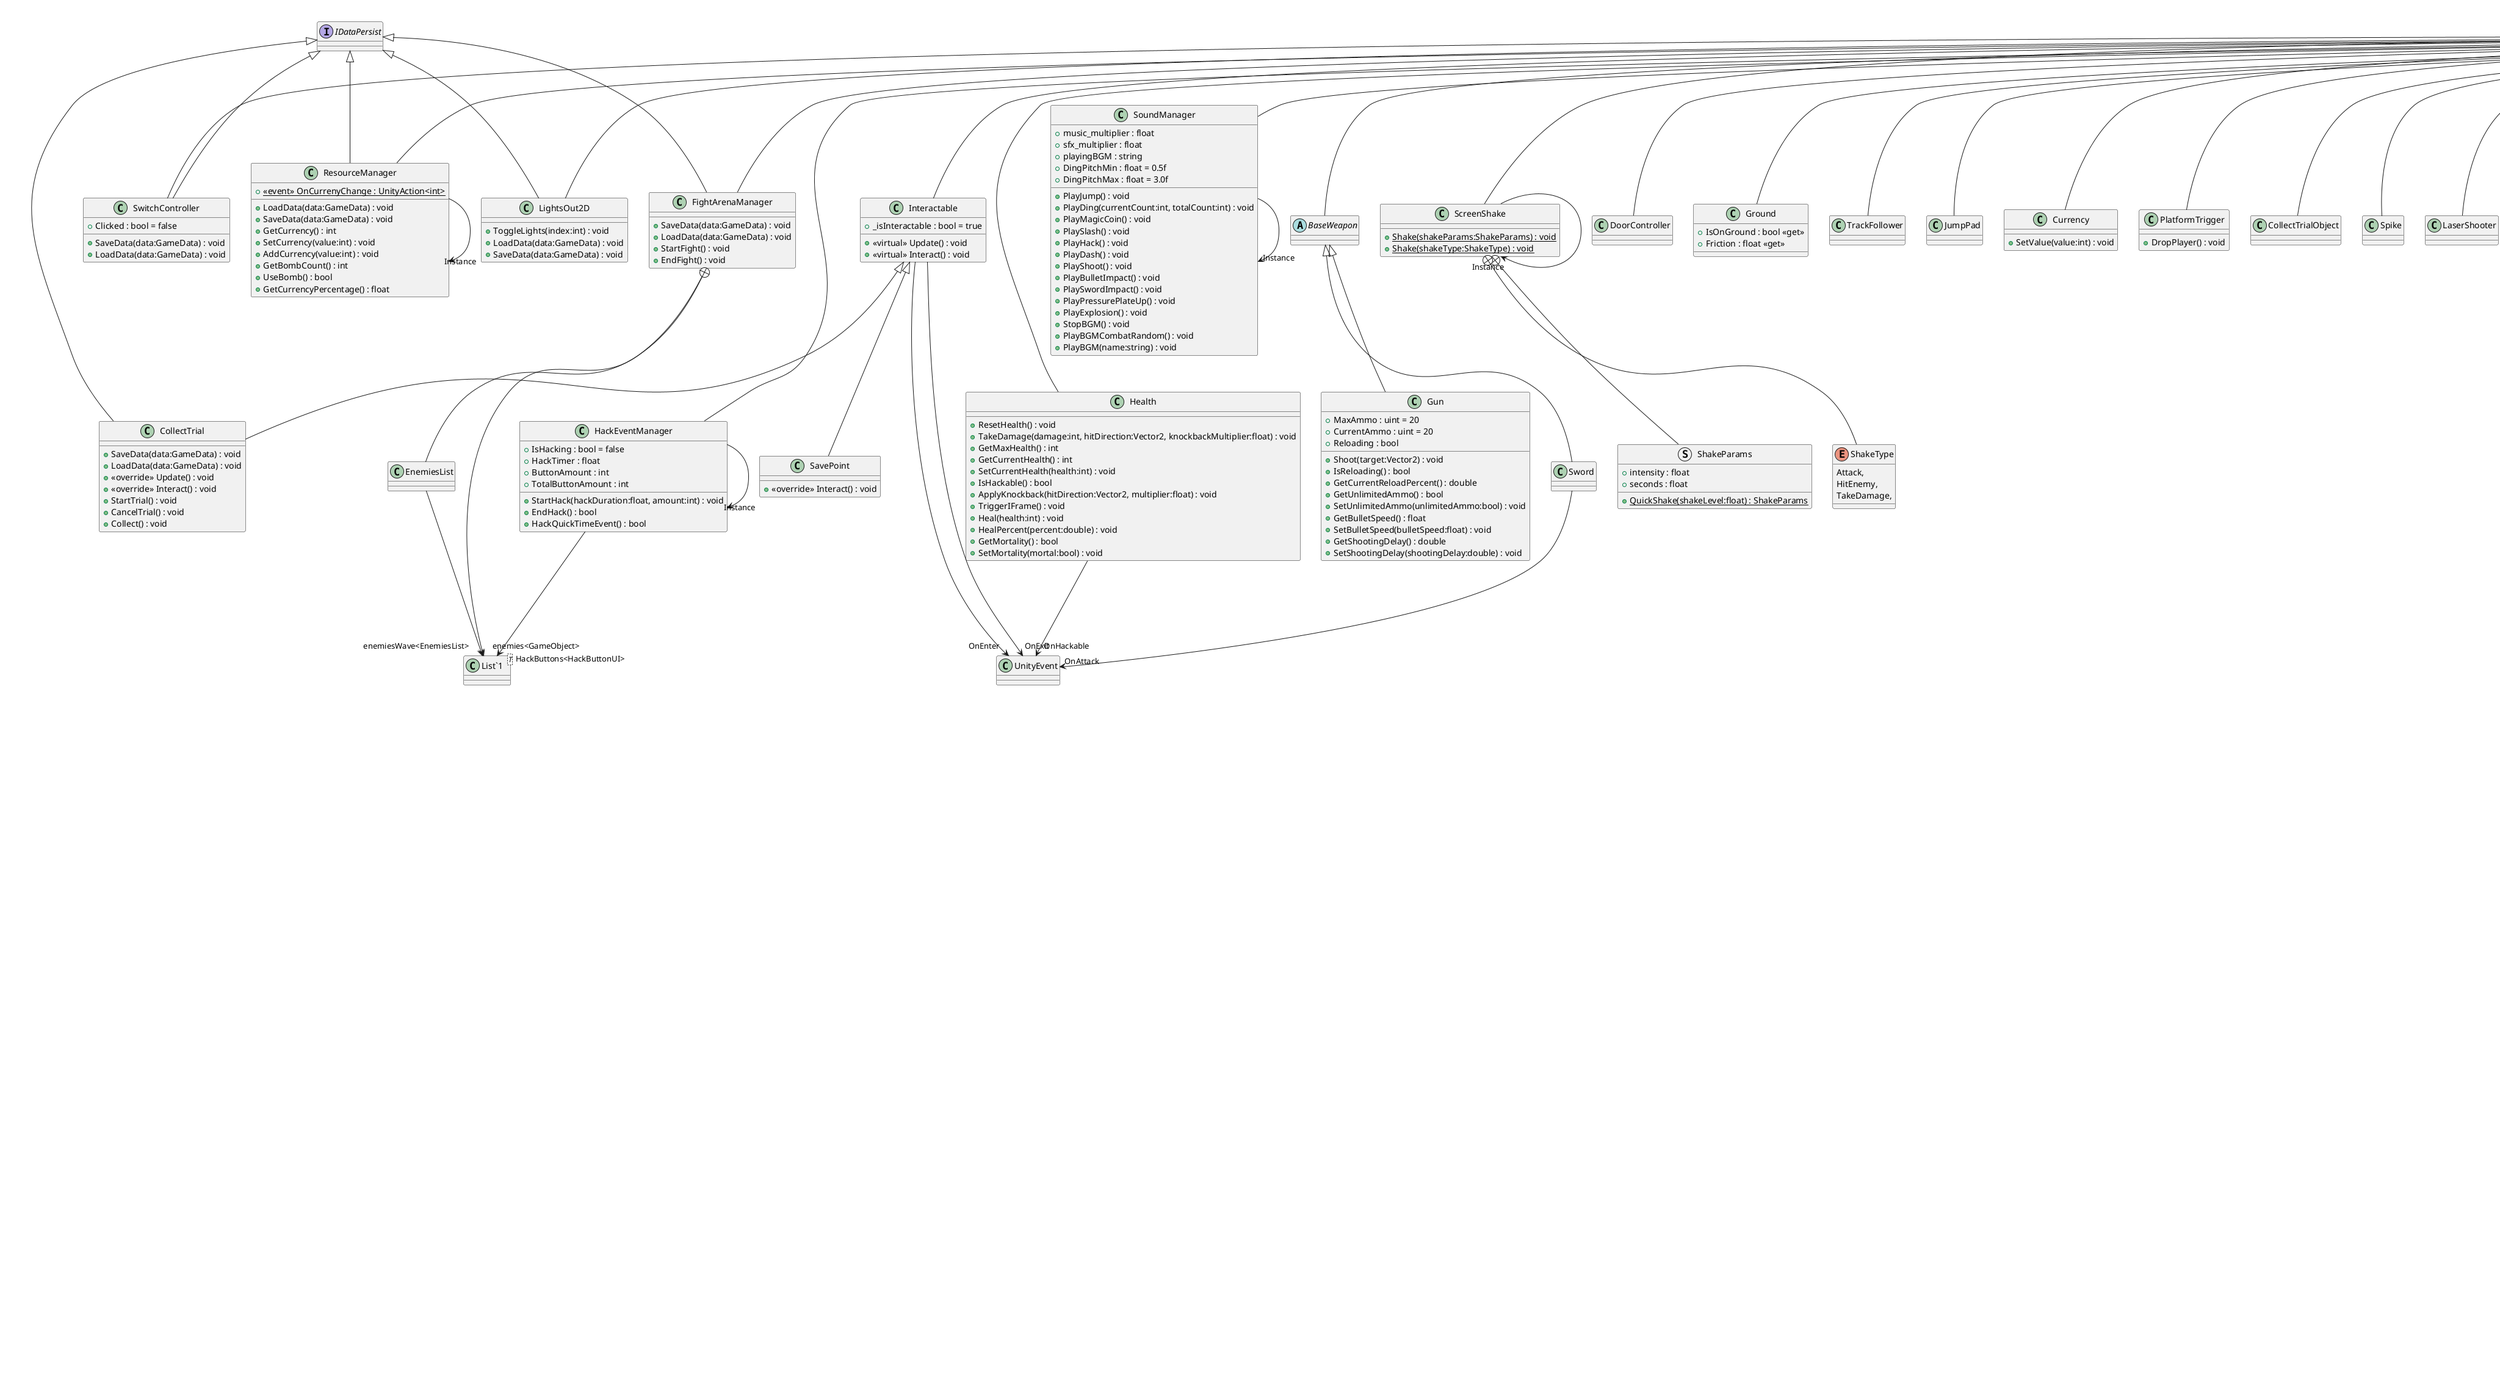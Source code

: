 @startuml
class MapTransition {
    + {static} FindDestinationPosition(fromScene:string, toScene:string, distanceFromSpawn:float) : Vector2
}
enum Direction {
    None,
    Left,
    Right,
    Up,
    Down,
}
MonoBehaviour <|-- MapTransition
MapTransition +-- Direction
class FieldOfView {
    + radius : float
    + spanAngle : float
    + CanSeePlayer : bool <<get>>
    + FieldOfViewCheck() : bool
}
MonoBehaviour <|-- FieldOfView
FieldOfView --> "facingDir" Vector2
FieldOfView --> "targetMask" LayerMask
FieldOfView --> "obstructionMask" LayerMask
class FightArenaManager {
    + SaveData(data:GameData) : void
    + LoadData(data:GameData) : void
    + StartFight() : void
    + EndFight() : void
}
class EnemiesList {
}
class "List`1"<T> {
}
MonoBehaviour <|-- FightArenaManager
IDataPersist <|-- FightArenaManager
FightArenaManager o-> "enemiesWave<EnemiesList>" "List`1"
FightArenaManager +-- EnemiesList
EnemiesList --> "enemies<GameObject>" "List`1"
class PlayerManager {
    + {static}  <<event>> OnPlayerChanged : UnityAction<GameObject> 
    + {static}  <<event>> OnPlayerDied : UnityAction 
    + Die() : void
    + Respawn() : void
    + {static} FindActivePlayer() : GameObject
    + {static} DestroyOtherActivePlayers() : void
    + {static} SetRespawnScene(sceneName:string) : void
}
MonoBehaviour <|-- PlayerManager
PlayerManager --> "Instance" PlayerManager
PlayerManager --> "Player" GameObject
class PauseMenu {
    + {static} GameIsPaused : bool = false
    + Resume() : void
    + Restart() : void
    + Setting() : void
    + Quit() : void
}
MonoBehaviour <|-- PauseMenu
PauseMenu --> "pauseMenuUI" GameObject
class HackEventManager {
    + IsHacking : bool = false
    + HackTimer : float
    + ButtonAmount : int
    + TotalButtonAmount : int
    + StartHack(hackDuration:float, amount:int) : void
    + EndHack() : bool
    + HackQuickTimeEvent() : bool
}
class "List`1"<T> {
}
MonoBehaviour <|-- HackEventManager
HackEventManager --> "Instance" HackEventManager
HackEventManager --> "HackButtons<HackButtonUI>" "List`1"
class Sound {
    + name : string
    + volume : float
    + pitch : float
}
Sound --> "clip" AudioClip
Sound --> "source" AudioSource
class CameraManager {
}
MonoBehaviour <|-- CameraManager
CameraManager --> "Instance" CameraManager
class SaveManager {
    +  <<event>> InitialLoaded : Action? 
    + SaveData() : void
    + LoadData() : void
    + NewGame() : void
    + PersistSave() : void
    + LoadSave() : void
    + DeleteSave() : void
    + ListSave() : IEnumerable<string>
}
MonoBehaviour <|-- SaveManager
SaveManager --> "Instance" SaveManager
class ResourceManager {
    + {static}  <<event>> OnCurrenyChange : UnityAction<int> 
    + LoadData(data:GameData) : void
    + SaveData(data:GameData) : void
    + GetCurrency() : int
    + SetCurrency(value:int) : void
    + AddCurrency(value:int) : void
    + GetBombCount() : int
    + UseBomb() : bool
    + GetCurrencyPercentage() : float
}
MonoBehaviour <|-- ResourceManager
IDataPersist <|-- ResourceManager
ResourceManager --> "Instance" ResourceManager
class SoundManager {
    + music_multiplier : float
    + sfx_multiplier : float
    + playingBGM : string
    + DingPitchMin : float = 0.5f
    + DingPitchMax : float = 3.0f
    + PlayJump() : void
    + PlayDing(currentCount:int, totalCount:int) : void
    + PlayMagicCoin() : void
    + PlaySlash() : void
    + PlayHack() : void
    + PlayDash() : void
    + PlayShoot() : void
    + PlayBulletImpact() : void
    + PlaySwordImpact() : void
    + PlayPressurePlateUp() : void
    + PlayExplosion() : void
    + StopBGM() : void
    + PlayBGMCombatRandom() : void
    + PlayBGM(name:string) : void
}
MonoBehaviour <|-- SoundManager
SoundManager --> "Instance" SoundManager
class MapManager {
    + IsChangingScene : bool
    + FromScene : string
    + ToScene : string
    + DistanceFromSpawn : float
    + CanChangeScene : bool <<get>>
    + ChangeScene(fromSceneName:string, toSceneName:string, direction:Direction, distanceFromSpawn:float) : void
    + GetMapChangeCooldown() : float
}
MonoBehaviour <|-- MapManager
MapManager --> "Instance" MapManager
MapManager --> "Direction" Direction
class PlayerController {
    + GetHorizontalMovement() : float
    + GetVerticalMovement() : float
    + IsJumpPressed() : bool
    + IsJumpHeld() : bool
    + IsDashPressed() : bool
    + GetAttackDirection() : Vector2?
    + GetContinuedAttackDirection() : Vector2?
    + IsReloadPressed() : bool
    + IsSwapWeaponPressed() : bool
    + GetHackInput() : Vector2?
}
ScriptableObject <|-- PlayerController
InputController <|-- PlayerController
interface InputController {
}
class AIController {
    + <<virtual>> GetHorizontalMovement() : float
    + <<virtual>> GetVerticalMovement() : float
    + <<virtual>> IsJumpPressed() : bool
    + <<virtual>> IsJumpHeld() : bool
    + <<virtual>> GetAttackDirection() : Vector2?
    + <<virtual>> GetContinuedAttackDirection() : Vector2?
    + <<virtual>> IsReloadPressed() : bool
    + <<virtual>> IsDashPressed() : bool
    + <<virtual>> IsSwapWeaponPressed() : bool
    + <<virtual>> GetHackInput() : Vector2?
}
MonoBehaviour <|-- AIController
InputController <|-- AIController
class Controller {
}
MonoBehaviour <|-- Controller
Controller --> "Input" InputController
class DoorController {
}
MonoBehaviour <|-- DoorController
class SwitchController {
    + Clicked : bool = false
    + SaveData(data:GameData) : void
    + LoadData(data:GameData) : void
}
MonoBehaviour <|-- SwitchController
IDataPersist <|-- SwitchController
interface IDataPersist {
}
class FileSaver {
    + FileSaver(serializer:ISerializer, path:string, fileExt:string)
    + PersistSave(data:GameData, name:string, overwrite:bool) : void
    + LoadSave(name:string) : GameData
    + DeleteSave(name:string) : void
    + ListSaves() : System.Collections.Generic.IEnumerable<string>
}
ISaver <|-- FileSaver
interface ISerializer {
}
interface ISaver {
}
class JsonSerializer {
    + JsonSerializer(pretty:bool)
    + Serialize(writer:Stream, obj:T) : void
    + Deserialize(reader:Stream) : T
    + {static} SerializeString(data:string) : string
}
ISerializer <|-- JsonSerializer
class GameData {
    + name : string
    + currentScene : string
    + currency : int
}
class "SerializedDictionary`2"<T1,T2> {
}
GameData o-> "switches<string,bool>" "SerializedDictionary`2"
GameData o-> "fightArenas<string,bool>" "SerializedDictionary`2"
GameData o-> "collectTrials<string,bool>" "SerializedDictionary`2"
GameData o-> "puzzles<string,bool>" "SerializedDictionary`2"
class Ground {
    + IsOnGround : bool <<get>>
    + Friction : float <<get>>
}
MonoBehaviour <|-- Ground
class TrackFollower {
}
MonoBehaviour <|-- TrackFollower
class Interactable {
    + _isInteractable : bool = true
    + <<virtual>> Update() : void
    + <<virtual>> Interact() : void
}
MonoBehaviour <|-- Interactable
Interactable --> "OnEnter" UnityEvent
Interactable --> "OnExit" UnityEvent
class JumpPad {
}
MonoBehaviour <|-- JumpPad
class Currency {
    + SetValue(value:int) : void
}
MonoBehaviour <|-- Currency
class PlatformTrigger {
    + DropPlayer() : void
}
MonoBehaviour <|-- PlatformTrigger
class DropItem {
    + ValuePerCurrency : int
    + CurrencyAmount : int
    + velocity : float
    + DropCurrency() : void
}
MonoBehaviour <|-- DropItem
DropItem --> "CurrencyPrefab" GameObject
class CollectTrialObject {
}
MonoBehaviour <|-- CollectTrialObject
class Spike {
}
MonoBehaviour <|-- Spike
class SavePoint {
    + <<override>> Interact() : void
}
Interactable <|-- SavePoint
class LaserShooter {
}
MonoBehaviour <|-- LaserShooter
class CollectTrial {
    + SaveData(data:GameData) : void
    + LoadData(data:GameData) : void
    + <<override>> Update() : void
    + <<override>> Interact() : void
    + StartTrial() : void
    + CancelTrial() : void
    + Collect() : void
}
Interactable <|-- CollectTrial
IDataPersist <|-- CollectTrial
class CollsionDamage {
}
MonoBehaviour <|-- CollsionDamage
class Jump {
    + GetMaxAirJump() : int
}
MonoBehaviour <|-- Jump
class Hack {
}
MonoBehaviour <|-- Hack
class Move {
    + _hasDash : bool = true
    + SetFollowMovement(followMovement:bool) : void
}
MonoBehaviour <|-- Move
class Slash {
}
MonoBehaviour <|-- Slash
class ScreenShake {
    + {static} Shake(shakeParams:ShakeParams) : void
    + {static} Shake(shakeType:ShakeType) : void
}
struct ShakeParams {
    + intensity : float
    + seconds : float
    + {static} QuickShake(shakeLevel:float) : ShakeParams
}
enum ShakeType {
    Attack,
    HitEnemy,
    TakeDamage,
}
MonoBehaviour <|-- ScreenShake
ScreenShake --> "Instance" ScreenShake
ScreenShake +-- ShakeParams
ScreenShake +-- ShakeType
class Parallax {
}
MonoBehaviour <|-- Parallax
Parallax --> "factor" Vector2
class Hack {
}
MonoBehaviour <|-- Hack
class Bullet {
    + Fire(velocity:Vector2, knockbackMultiplier:float) : void
}
BaseProjectile <|-- Bullet
class Gun {
    + MaxAmmo : uint = 20
    + CurrentAmmo : uint = 20
    + Reloading : bool
    + Shoot(target:Vector2) : void
    + IsReloading() : bool
    + GetCurrentReloadPercent() : double
    + GetUnlimitedAmmo() : bool
    + SetUnlimitedAmmo(unlimitedAmmo:bool) : void
    + GetBulletSpeed() : float
    + SetBulletSpeed(bulletSpeed:float) : void
    + GetShootingDelay() : double
    + SetShootingDelay(shootingDelay:double) : void
}
BaseWeapon <|-- Gun
class Health {
    + ResetHealth() : void
    + TakeDamage(damage:int, hitDirection:Vector2, knockbackMultiplier:float) : void
    + GetMaxHealth() : int
    + GetCurrentHealth() : int
    + SetCurrentHealth(health:int) : void
    + IsHackable() : bool
    + ApplyKnockback(hitDirection:Vector2, multiplier:float) : void
    + TriggerIFrame() : void
    + Heal(health:int) : void
    + HealPercent(percent:double) : void
    + GetMortality() : bool
    + SetMortality(mortal:bool) : void
}
MonoBehaviour <|-- Health
Health --> "OnHackable" UnityEvent
class Pulse {
}
MonoBehaviour <|-- Pulse
class WeaponManager {
    + CurrentWeapon() : BaseWeapon?
}
MonoBehaviour <|-- WeaponManager
class Sword {
}
BaseWeapon <|-- Sword
Sword --> "OnAttack" UnityEvent
class EnemyHealthBar {
}
BaseHealthBar <|-- EnemyHealthBar
class HackButtonUI {
    + Clicked : bool
    + SetButton(clicked:bool) : void
}
MonoBehaviour <|-- HackButtonUI
class EnemySkillBar {
}
MonoBehaviour <|-- EnemySkillBar
class EquipmentUIManager {
    + CheckEquipment() : void
    + Select(mono:MonoBehaviour) : void
}
MonoBehaviour <|-- EquipmentUIManager
EquipmentUIManager --> "Instance" EquipmentUIManager
class HealthBar {
}
BaseHealthBar <|-- HealthBar
class CurrencyUI {
    + UpdateUI(currency:int) : void
}
MonoBehaviour <|-- CurrencyUI
class EquipmentSlot {
    + Select() : void
    + Deselect() : void
}
MonoBehaviour <|-- EquipmentSlot
EquipmentSlot --> "selectedColor" Color
EquipmentSlot --> "notSelectedColor" Color
class MainMenu {
    + PlayGame() : void
    + LoadGame() : void
    + GoToOption() : void
    + QuitGame() : void
}
MonoBehaviour <|-- MainMenu
class VolumeSetting {
    + SetMusicVolume() : void
    + SetSFXVolume() : void
    + BackToMainMenu() : void
}
MonoBehaviour <|-- VolumeSetting
class WeaponStatusBar {
}
MonoBehaviour <|-- WeaponStatusBar
WeaponStatusBar --> "statusText" TMP_Text
WeaponStatusBar --> "statusBar" Slider
class SkillUIManager {
    + CheckSkill() : void
}
MonoBehaviour <|-- SkillUIManager
SkillUIManager --> "Instance" SkillUIManager
class SwordWielderController {
    + dashingDistance : float
    + preferredDistance : float
    + <<override>> GetHorizontalMovement() : float
    + <<override>> IsJumpPressed() : bool
    + <<override>> IsDashPressed() : bool
    + <<override>> GetAttackDirection() : Vector2?
}
enum State {
    INITAL,
    IDLE,
    NOTICED,
    ATTACKING,
}
AIController <|-- SwordWielderController
InputController <|-- SwordWielderController
SwordWielderController +-- State
class TemplateController {
    + <<override>> GetAttackDirection() : Vector2?
    + <<override>> IsReloadPressed() : bool
    + <<override>> IsJumpPressed() : bool
}
enum State {
    INITAL,
    IDLE,
    SHOOTING,
    RELOADING,
}
AIController <|-- TemplateController
InputController <|-- TemplateController
TemplateController +-- State
class SpawnerController {
}
MonoBehaviour <|-- SpawnerController
class TurretController {
    + <<override>> GetAttackDirection() : Vector2?
    + <<override>> IsReloadPressed() : bool
    + <<override>> IsJumpPressed() : bool
}
enum State {
    INITAL,
    IDLE,
    SHOOTING,
    RELOADING,
}
AIController <|-- TurretController
InputController <|-- TurretController
TurretController +-- State
class BomberController {
    + <<override>> GetHorizontalMovement() : float
    + <<override>> GetVerticalMovement() : float
    + <<override>> IsJumpPressed() : bool
}
enum State {
    INITAL,
    IDLE,
    RUNNING,
}
AIController <|-- BomberController
InputController <|-- BomberController
BomberController +-- State
class MenuBomberController {
    + <<override>> GetHorizontalMovement() : float
    + <<override>> IsJumpPressed() : bool
}
enum State {
    INITAL,
    IDLE,
}
AIController <|-- MenuBomberController
InputController <|-- MenuBomberController
MenuBomberController +-- State
class MenuDemoController {
    + <<override>> GetAttackDirection() : Vector2?
    + <<override>> GetHorizontalMovement() : float
    + <<override>> IsReloadPressed() : bool
    + <<override>> IsJumpPressed() : bool
    + <<override>> IsDashPressed() : bool
}
enum State {
    INITAL,
    SHOOTING,
    RELOADING,
}
AIController <|-- MenuDemoController
InputController <|-- MenuDemoController
MenuDemoController +-- State
class SwordChargerController {
    + <<override>> GetHorizontalMovement() : float
    + <<override>> IsJumpPressed() : bool
    + <<override>> IsDashPressed() : bool
    + <<override>> GetAttackDirection() : Vector2?
}
enum State {
    INITAL,
    IDLE,
    NOTICED,
    CHARGING,
    COOLDOWN,
}
AIController <|-- SwordChargerController
InputController <|-- SwordChargerController
SwordChargerController +-- State
class LightsOut2D {
    + ToggleLights(index:int) : void
    + LoadData(data:GameData) : void
    + SaveData(data:GameData) : void
}
MonoBehaviour <|-- LightsOut2D
IDataPersist <|-- LightsOut2D
class LightsOut2DTile {
    + SetIndex(index:int) : void
}
MonoBehaviour <|-- LightsOut2DTile
abstract class BaseWeapon {
}
MonoBehaviour <|-- BaseWeapon
abstract class BaseProjectile {
    + IsEnemy : bool
}
MonoBehaviour <|-- BaseProjectile
abstract class BaseHealthBar {
    + SetHealthBar() : void
}
MonoBehaviour <|-- BaseHealthBar
BaseHealthBar --> "gradient" Gradient
BaseHealthBar --> "fill" Image
class EquipmentsManager {
}
MonoBehaviour <|-- EquipmentsManager
class Boss1Controller {
}
enum Phase {
    NORMAL,
    Boost1,
    Boost2,
}
Boss1BaseController <|-- Boss1Controller
Boss1Controller +-- Phase
abstract class Boss1BaseController {
    + IsDestroy() : bool
    + <<override>> GetAttackDirection() : Vector2?
}
enum State {
    INITAL,
    IDLE,
    SHOOTING,
}
AIController <|-- Boss1BaseController
InputController <|-- Boss1BaseController
Boss1BaseController +-- State
class Boss1ComponentController {
    + GetHealDelay() : double
    + SetHealDelay(healDelay:double) : void
    + GetHealPercent() : double
    + SetHealPercent(healPercent:double) : void
    + GetGun() : Gun
    + GetHealth() : Health
}
Boss1BaseController <|-- Boss1ComponentController
@enduml

